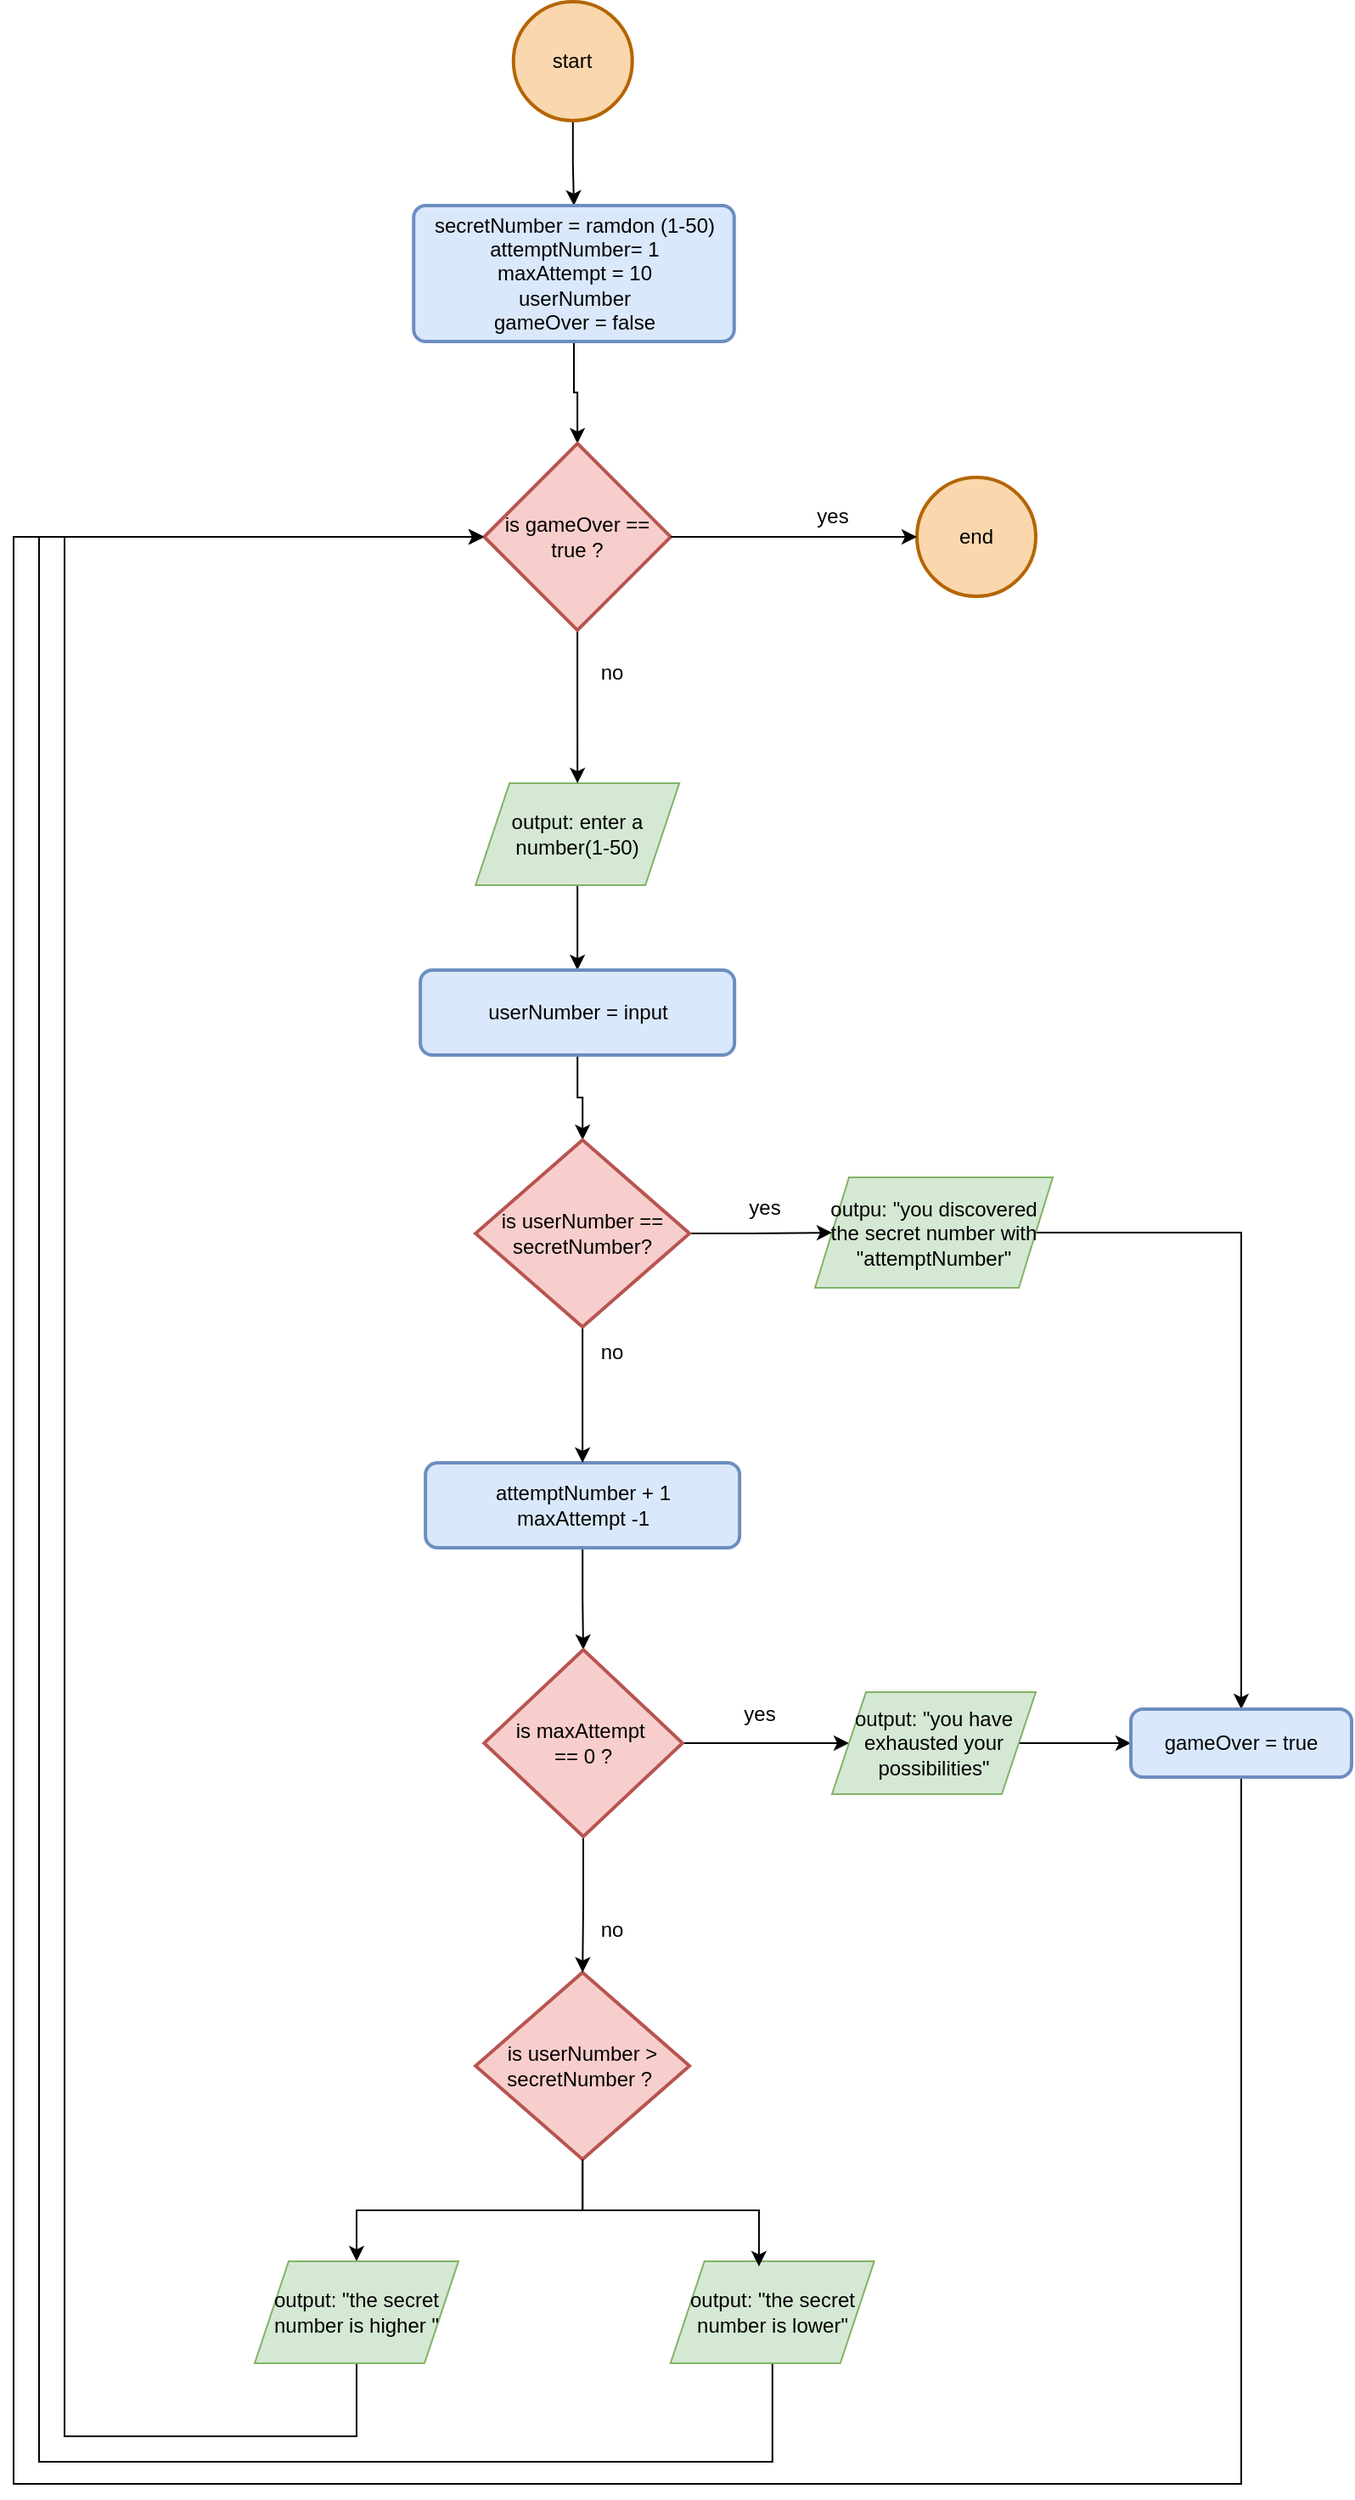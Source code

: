 <mxfile version="26.0.2">
  <diagram id="C5RBs43oDa-KdzZeNtuy" name="Page-1">
    <mxGraphModel dx="1366" dy="1962" grid="0" gridSize="10" guides="1" tooltips="1" connect="1" arrows="1" fold="1" page="1" pageScale="1" pageWidth="827" pageHeight="1169" math="0" shadow="0">
      <root>
        <mxCell id="WIyWlLk6GJQsqaUBKTNV-0" />
        <mxCell id="WIyWlLk6GJQsqaUBKTNV-1" parent="WIyWlLk6GJQsqaUBKTNV-0" />
        <mxCell id="67n6xdsFfMz1oUO6zM2V-15" value="" style="edgeStyle=orthogonalEdgeStyle;rounded=0;orthogonalLoop=1;jettySize=auto;html=1;" edge="1" parent="WIyWlLk6GJQsqaUBKTNV-1" source="67n6xdsFfMz1oUO6zM2V-0" target="67n6xdsFfMz1oUO6zM2V-1">
          <mxGeometry relative="1" as="geometry" />
        </mxCell>
        <mxCell id="67n6xdsFfMz1oUO6zM2V-0" value="start" style="strokeWidth=2;html=1;shape=mxgraph.flowchart.start_2;whiteSpace=wrap;fillColor=#fad7ac;strokeColor=#b46504;" vertex="1" parent="WIyWlLk6GJQsqaUBKTNV-1">
          <mxGeometry x="342.38" y="-140" width="70" height="70" as="geometry" />
        </mxCell>
        <mxCell id="67n6xdsFfMz1oUO6zM2V-19" value="" style="edgeStyle=orthogonalEdgeStyle;rounded=0;orthogonalLoop=1;jettySize=auto;html=1;" edge="1" parent="WIyWlLk6GJQsqaUBKTNV-1" source="67n6xdsFfMz1oUO6zM2V-1" target="67n6xdsFfMz1oUO6zM2V-17">
          <mxGeometry relative="1" as="geometry" />
        </mxCell>
        <mxCell id="67n6xdsFfMz1oUO6zM2V-1" value="secretNumber = ramdon (1-50)&lt;div&gt;attemptNumber= 1&lt;/div&gt;&lt;div&gt;maxAttempt = 10&lt;/div&gt;&lt;div&gt;userNumber&lt;/div&gt;&lt;div&gt;gameOver = false&lt;/div&gt;" style="rounded=1;whiteSpace=wrap;html=1;absoluteArcSize=1;arcSize=14;strokeWidth=2;fillColor=#dae8fc;strokeColor=#6c8ebf;" vertex="1" parent="WIyWlLk6GJQsqaUBKTNV-1">
          <mxGeometry x="283.63" y="-20" width="188.75" height="80" as="geometry" />
        </mxCell>
        <mxCell id="67n6xdsFfMz1oUO6zM2V-29" value="" style="edgeStyle=orthogonalEdgeStyle;rounded=0;orthogonalLoop=1;jettySize=auto;html=1;" edge="1" parent="WIyWlLk6GJQsqaUBKTNV-1" source="67n6xdsFfMz1oUO6zM2V-2" target="67n6xdsFfMz1oUO6zM2V-11">
          <mxGeometry relative="1" as="geometry" />
        </mxCell>
        <mxCell id="67n6xdsFfMz1oUO6zM2V-2" value="output: enter a number(1-50)" style="shape=parallelogram;perimeter=parallelogramPerimeter;whiteSpace=wrap;html=1;fixedSize=1;fillColor=#d5e8d4;strokeColor=#82b366;" vertex="1" parent="WIyWlLk6GJQsqaUBKTNV-1">
          <mxGeometry x="320.07" y="320" width="120" height="60" as="geometry" />
        </mxCell>
        <mxCell id="67n6xdsFfMz1oUO6zM2V-41" style="edgeStyle=orthogonalEdgeStyle;rounded=0;orthogonalLoop=1;jettySize=auto;html=1;" edge="1" parent="WIyWlLk6GJQsqaUBKTNV-1" source="67n6xdsFfMz1oUO6zM2V-3" target="67n6xdsFfMz1oUO6zM2V-13">
          <mxGeometry relative="1" as="geometry">
            <Array as="points">
              <mxPoint x="383" y="1160" />
              <mxPoint x="250" y="1160" />
            </Array>
          </mxGeometry>
        </mxCell>
        <mxCell id="67n6xdsFfMz1oUO6zM2V-3" value="is userNumber &amp;gt; secretNumber ?&amp;nbsp;" style="strokeWidth=2;html=1;shape=mxgraph.flowchart.decision;whiteSpace=wrap;fillColor=#f8cecc;strokeColor=#b85450;" vertex="1" parent="WIyWlLk6GJQsqaUBKTNV-1">
          <mxGeometry x="320.07" y="1020" width="126" height="110" as="geometry" />
        </mxCell>
        <mxCell id="67n6xdsFfMz1oUO6zM2V-51" value="" style="edgeStyle=orthogonalEdgeStyle;rounded=0;orthogonalLoop=1;jettySize=auto;html=1;" edge="1" parent="WIyWlLk6GJQsqaUBKTNV-1" source="67n6xdsFfMz1oUO6zM2V-8" target="67n6xdsFfMz1oUO6zM2V-50">
          <mxGeometry relative="1" as="geometry" />
        </mxCell>
        <mxCell id="67n6xdsFfMz1oUO6zM2V-8" value="outpu: &quot;you discovered the secret number with &quot;attemptNumber&quot;" style="shape=parallelogram;perimeter=parallelogramPerimeter;whiteSpace=wrap;html=1;fixedSize=1;fillColor=#d5e8d4;strokeColor=#82b366;" vertex="1" parent="WIyWlLk6GJQsqaUBKTNV-1">
          <mxGeometry x="520" y="552" width="140" height="65" as="geometry" />
        </mxCell>
        <mxCell id="67n6xdsFfMz1oUO6zM2V-38" value="" style="edgeStyle=orthogonalEdgeStyle;rounded=0;orthogonalLoop=1;jettySize=auto;html=1;" edge="1" parent="WIyWlLk6GJQsqaUBKTNV-1" source="67n6xdsFfMz1oUO6zM2V-9" target="67n6xdsFfMz1oUO6zM2V-21">
          <mxGeometry relative="1" as="geometry" />
        </mxCell>
        <mxCell id="67n6xdsFfMz1oUO6zM2V-9" value="attemptNumber + 1&lt;div&gt;maxAttempt -1&lt;/div&gt;" style="rounded=1;whiteSpace=wrap;html=1;absoluteArcSize=1;arcSize=14;strokeWidth=2;fillColor=#dae8fc;strokeColor=#6c8ebf;" vertex="1" parent="WIyWlLk6GJQsqaUBKTNV-1">
          <mxGeometry x="290.57" y="720" width="185" height="50" as="geometry" />
        </mxCell>
        <mxCell id="67n6xdsFfMz1oUO6zM2V-49" style="edgeStyle=orthogonalEdgeStyle;rounded=0;orthogonalLoop=1;jettySize=auto;html=1;" edge="1" parent="WIyWlLk6GJQsqaUBKTNV-1" source="67n6xdsFfMz1oUO6zM2V-10" target="67n6xdsFfMz1oUO6zM2V-17">
          <mxGeometry relative="1" as="geometry">
            <Array as="points">
              <mxPoint x="495" y="1308" />
              <mxPoint x="63" y="1308" />
              <mxPoint x="63" y="175" />
            </Array>
          </mxGeometry>
        </mxCell>
        <mxCell id="67n6xdsFfMz1oUO6zM2V-10" value="output: &quot;the secret number is lower&quot;" style="shape=parallelogram;perimeter=parallelogramPerimeter;whiteSpace=wrap;html=1;fixedSize=1;fillColor=#d5e8d4;strokeColor=#82b366;" vertex="1" parent="WIyWlLk6GJQsqaUBKTNV-1">
          <mxGeometry x="434.88" y="1190" width="120" height="60" as="geometry" />
        </mxCell>
        <mxCell id="67n6xdsFfMz1oUO6zM2V-30" value="" style="edgeStyle=orthogonalEdgeStyle;rounded=0;orthogonalLoop=1;jettySize=auto;html=1;" edge="1" parent="WIyWlLk6GJQsqaUBKTNV-1" source="67n6xdsFfMz1oUO6zM2V-11" target="67n6xdsFfMz1oUO6zM2V-12">
          <mxGeometry relative="1" as="geometry" />
        </mxCell>
        <mxCell id="67n6xdsFfMz1oUO6zM2V-11" value="userNumber = input" style="rounded=1;whiteSpace=wrap;html=1;absoluteArcSize=1;arcSize=14;strokeWidth=2;fillColor=#dae8fc;strokeColor=#6c8ebf;" vertex="1" parent="WIyWlLk6GJQsqaUBKTNV-1">
          <mxGeometry x="287.57" y="430" width="185" height="50" as="geometry" />
        </mxCell>
        <mxCell id="67n6xdsFfMz1oUO6zM2V-31" value="" style="edgeStyle=orthogonalEdgeStyle;rounded=0;orthogonalLoop=1;jettySize=auto;html=1;" edge="1" parent="WIyWlLk6GJQsqaUBKTNV-1" source="67n6xdsFfMz1oUO6zM2V-12" target="67n6xdsFfMz1oUO6zM2V-8">
          <mxGeometry relative="1" as="geometry" />
        </mxCell>
        <mxCell id="67n6xdsFfMz1oUO6zM2V-33" value="" style="edgeStyle=orthogonalEdgeStyle;rounded=0;orthogonalLoop=1;jettySize=auto;html=1;" edge="1" parent="WIyWlLk6GJQsqaUBKTNV-1" source="67n6xdsFfMz1oUO6zM2V-12" target="67n6xdsFfMz1oUO6zM2V-9">
          <mxGeometry relative="1" as="geometry" />
        </mxCell>
        <mxCell id="67n6xdsFfMz1oUO6zM2V-12" value="is userNumber == secretNumber?" style="strokeWidth=2;html=1;shape=mxgraph.flowchart.decision;whiteSpace=wrap;fillColor=#f8cecc;strokeColor=#b85450;" vertex="1" parent="WIyWlLk6GJQsqaUBKTNV-1">
          <mxGeometry x="320.07" y="530" width="126" height="110" as="geometry" />
        </mxCell>
        <mxCell id="67n6xdsFfMz1oUO6zM2V-48" style="edgeStyle=orthogonalEdgeStyle;rounded=0;orthogonalLoop=1;jettySize=auto;html=1;" edge="1" parent="WIyWlLk6GJQsqaUBKTNV-1" source="67n6xdsFfMz1oUO6zM2V-13" target="67n6xdsFfMz1oUO6zM2V-17">
          <mxGeometry relative="1" as="geometry">
            <Array as="points">
              <mxPoint x="250" y="1293" />
              <mxPoint x="78" y="1293" />
              <mxPoint x="78" y="175" />
            </Array>
          </mxGeometry>
        </mxCell>
        <mxCell id="67n6xdsFfMz1oUO6zM2V-13" value="output: &quot;the secret number is higher &quot;" style="shape=parallelogram;perimeter=parallelogramPerimeter;whiteSpace=wrap;html=1;fixedSize=1;fillColor=#d5e8d4;strokeColor=#82b366;" vertex="1" parent="WIyWlLk6GJQsqaUBKTNV-1">
          <mxGeometry x="190" y="1190" width="120" height="60" as="geometry" />
        </mxCell>
        <mxCell id="67n6xdsFfMz1oUO6zM2V-27" style="edgeStyle=orthogonalEdgeStyle;rounded=0;orthogonalLoop=1;jettySize=auto;html=1;" edge="1" parent="WIyWlLk6GJQsqaUBKTNV-1" source="67n6xdsFfMz1oUO6zM2V-17" target="67n6xdsFfMz1oUO6zM2V-2">
          <mxGeometry relative="1" as="geometry" />
        </mxCell>
        <mxCell id="67n6xdsFfMz1oUO6zM2V-17" value="is gameOver == true ?" style="strokeWidth=2;html=1;shape=mxgraph.flowchart.decision;whiteSpace=wrap;fillColor=#f8cecc;strokeColor=#b85450;" vertex="1" parent="WIyWlLk6GJQsqaUBKTNV-1">
          <mxGeometry x="325.13" y="120" width="109.87" height="110" as="geometry" />
        </mxCell>
        <mxCell id="67n6xdsFfMz1oUO6zM2V-18" value="end" style="strokeWidth=2;html=1;shape=mxgraph.flowchart.start_2;whiteSpace=wrap;fillColor=#fad7ac;strokeColor=#b46504;" vertex="1" parent="WIyWlLk6GJQsqaUBKTNV-1">
          <mxGeometry x="580" y="140" width="70" height="70" as="geometry" />
        </mxCell>
        <mxCell id="67n6xdsFfMz1oUO6zM2V-39" value="" style="edgeStyle=orthogonalEdgeStyle;rounded=0;orthogonalLoop=1;jettySize=auto;html=1;" edge="1" parent="WIyWlLk6GJQsqaUBKTNV-1" source="67n6xdsFfMz1oUO6zM2V-21" target="67n6xdsFfMz1oUO6zM2V-3">
          <mxGeometry relative="1" as="geometry" />
        </mxCell>
        <mxCell id="67n6xdsFfMz1oUO6zM2V-52" style="edgeStyle=orthogonalEdgeStyle;rounded=0;orthogonalLoop=1;jettySize=auto;html=1;entryX=0;entryY=0.5;entryDx=0;entryDy=0;" edge="1" parent="WIyWlLk6GJQsqaUBKTNV-1" source="67n6xdsFfMz1oUO6zM2V-21" target="67n6xdsFfMz1oUO6zM2V-22">
          <mxGeometry relative="1" as="geometry" />
        </mxCell>
        <mxCell id="67n6xdsFfMz1oUO6zM2V-21" value="is maxAttempt&amp;nbsp;&lt;div&gt;==&lt;span style=&quot;background-color: transparent; color: light-dark(rgb(0, 0, 0), rgb(255, 255, 255));&quot;&gt;&amp;nbsp;0 ?&lt;/span&gt;&lt;/div&gt;" style="strokeWidth=2;html=1;shape=mxgraph.flowchart.decision;whiteSpace=wrap;fillColor=#f8cecc;strokeColor=#b85450;" vertex="1" parent="WIyWlLk6GJQsqaUBKTNV-1">
          <mxGeometry x="325.13" y="830" width="116.8" height="110" as="geometry" />
        </mxCell>
        <mxCell id="67n6xdsFfMz1oUO6zM2V-53" style="edgeStyle=orthogonalEdgeStyle;rounded=0;orthogonalLoop=1;jettySize=auto;html=1;entryX=0;entryY=0.5;entryDx=0;entryDy=0;" edge="1" parent="WIyWlLk6GJQsqaUBKTNV-1" source="67n6xdsFfMz1oUO6zM2V-22" target="67n6xdsFfMz1oUO6zM2V-50">
          <mxGeometry relative="1" as="geometry" />
        </mxCell>
        <mxCell id="67n6xdsFfMz1oUO6zM2V-22" value="output: &quot;you have exhausted your possibilities&quot;" style="shape=parallelogram;perimeter=parallelogramPerimeter;whiteSpace=wrap;html=1;fixedSize=1;fillColor=#d5e8d4;strokeColor=#82b366;" vertex="1" parent="WIyWlLk6GJQsqaUBKTNV-1">
          <mxGeometry x="530" y="855" width="120" height="60" as="geometry" />
        </mxCell>
        <mxCell id="67n6xdsFfMz1oUO6zM2V-40" style="edgeStyle=orthogonalEdgeStyle;rounded=0;orthogonalLoop=1;jettySize=auto;html=1;entryX=0.434;entryY=0.05;entryDx=0;entryDy=0;entryPerimeter=0;" edge="1" parent="WIyWlLk6GJQsqaUBKTNV-1" source="67n6xdsFfMz1oUO6zM2V-3" target="67n6xdsFfMz1oUO6zM2V-10">
          <mxGeometry relative="1" as="geometry" />
        </mxCell>
        <mxCell id="67n6xdsFfMz1oUO6zM2V-42" value="yes" style="text;html=1;align=center;verticalAlign=middle;resizable=0;points=[];autosize=1;strokeColor=none;fillColor=none;" vertex="1" parent="WIyWlLk6GJQsqaUBKTNV-1">
          <mxGeometry x="510" y="148" width="40" height="30" as="geometry" />
        </mxCell>
        <mxCell id="67n6xdsFfMz1oUO6zM2V-43" value="no" style="text;html=1;align=center;verticalAlign=middle;resizable=0;points=[];autosize=1;strokeColor=none;fillColor=none;" vertex="1" parent="WIyWlLk6GJQsqaUBKTNV-1">
          <mxGeometry x="380" y="240" width="40" height="30" as="geometry" />
        </mxCell>
        <mxCell id="67n6xdsFfMz1oUO6zM2V-44" value="yes" style="text;html=1;align=center;verticalAlign=middle;resizable=0;points=[];autosize=1;strokeColor=none;fillColor=none;" vertex="1" parent="WIyWlLk6GJQsqaUBKTNV-1">
          <mxGeometry x="470" y="555" width="40" height="30" as="geometry" />
        </mxCell>
        <mxCell id="67n6xdsFfMz1oUO6zM2V-45" value="no" style="text;html=1;align=center;verticalAlign=middle;resizable=0;points=[];autosize=1;strokeColor=none;fillColor=none;" vertex="1" parent="WIyWlLk6GJQsqaUBKTNV-1">
          <mxGeometry x="380" y="640" width="40" height="30" as="geometry" />
        </mxCell>
        <mxCell id="67n6xdsFfMz1oUO6zM2V-46" value="yes" style="text;html=1;align=center;verticalAlign=middle;resizable=0;points=[];autosize=1;strokeColor=none;fillColor=none;" vertex="1" parent="WIyWlLk6GJQsqaUBKTNV-1">
          <mxGeometry x="467" y="853" width="40" height="30" as="geometry" />
        </mxCell>
        <mxCell id="67n6xdsFfMz1oUO6zM2V-47" value="no" style="text;html=1;align=center;verticalAlign=middle;resizable=0;points=[];autosize=1;strokeColor=none;fillColor=none;" vertex="1" parent="WIyWlLk6GJQsqaUBKTNV-1">
          <mxGeometry x="380" y="980" width="40" height="30" as="geometry" />
        </mxCell>
        <mxCell id="67n6xdsFfMz1oUO6zM2V-54" style="edgeStyle=orthogonalEdgeStyle;rounded=0;orthogonalLoop=1;jettySize=auto;html=1;" edge="1" parent="WIyWlLk6GJQsqaUBKTNV-1" source="67n6xdsFfMz1oUO6zM2V-50" target="67n6xdsFfMz1oUO6zM2V-17">
          <mxGeometry relative="1" as="geometry">
            <Array as="points">
              <mxPoint x="771" y="1321" />
              <mxPoint x="48" y="1321" />
              <mxPoint x="48" y="175" />
            </Array>
          </mxGeometry>
        </mxCell>
        <mxCell id="67n6xdsFfMz1oUO6zM2V-50" value="gameOver = true" style="rounded=1;whiteSpace=wrap;html=1;absoluteArcSize=1;arcSize=14;strokeWidth=2;fillColor=#dae8fc;strokeColor=#6c8ebf;" vertex="1" parent="WIyWlLk6GJQsqaUBKTNV-1">
          <mxGeometry x="706" y="865" width="130" height="40" as="geometry" />
        </mxCell>
        <mxCell id="67n6xdsFfMz1oUO6zM2V-56" style="edgeStyle=orthogonalEdgeStyle;rounded=0;orthogonalLoop=1;jettySize=auto;html=1;entryX=0;entryY=0.5;entryDx=0;entryDy=0;entryPerimeter=0;" edge="1" parent="WIyWlLk6GJQsqaUBKTNV-1" source="67n6xdsFfMz1oUO6zM2V-17" target="67n6xdsFfMz1oUO6zM2V-18">
          <mxGeometry relative="1" as="geometry" />
        </mxCell>
      </root>
    </mxGraphModel>
  </diagram>
</mxfile>
